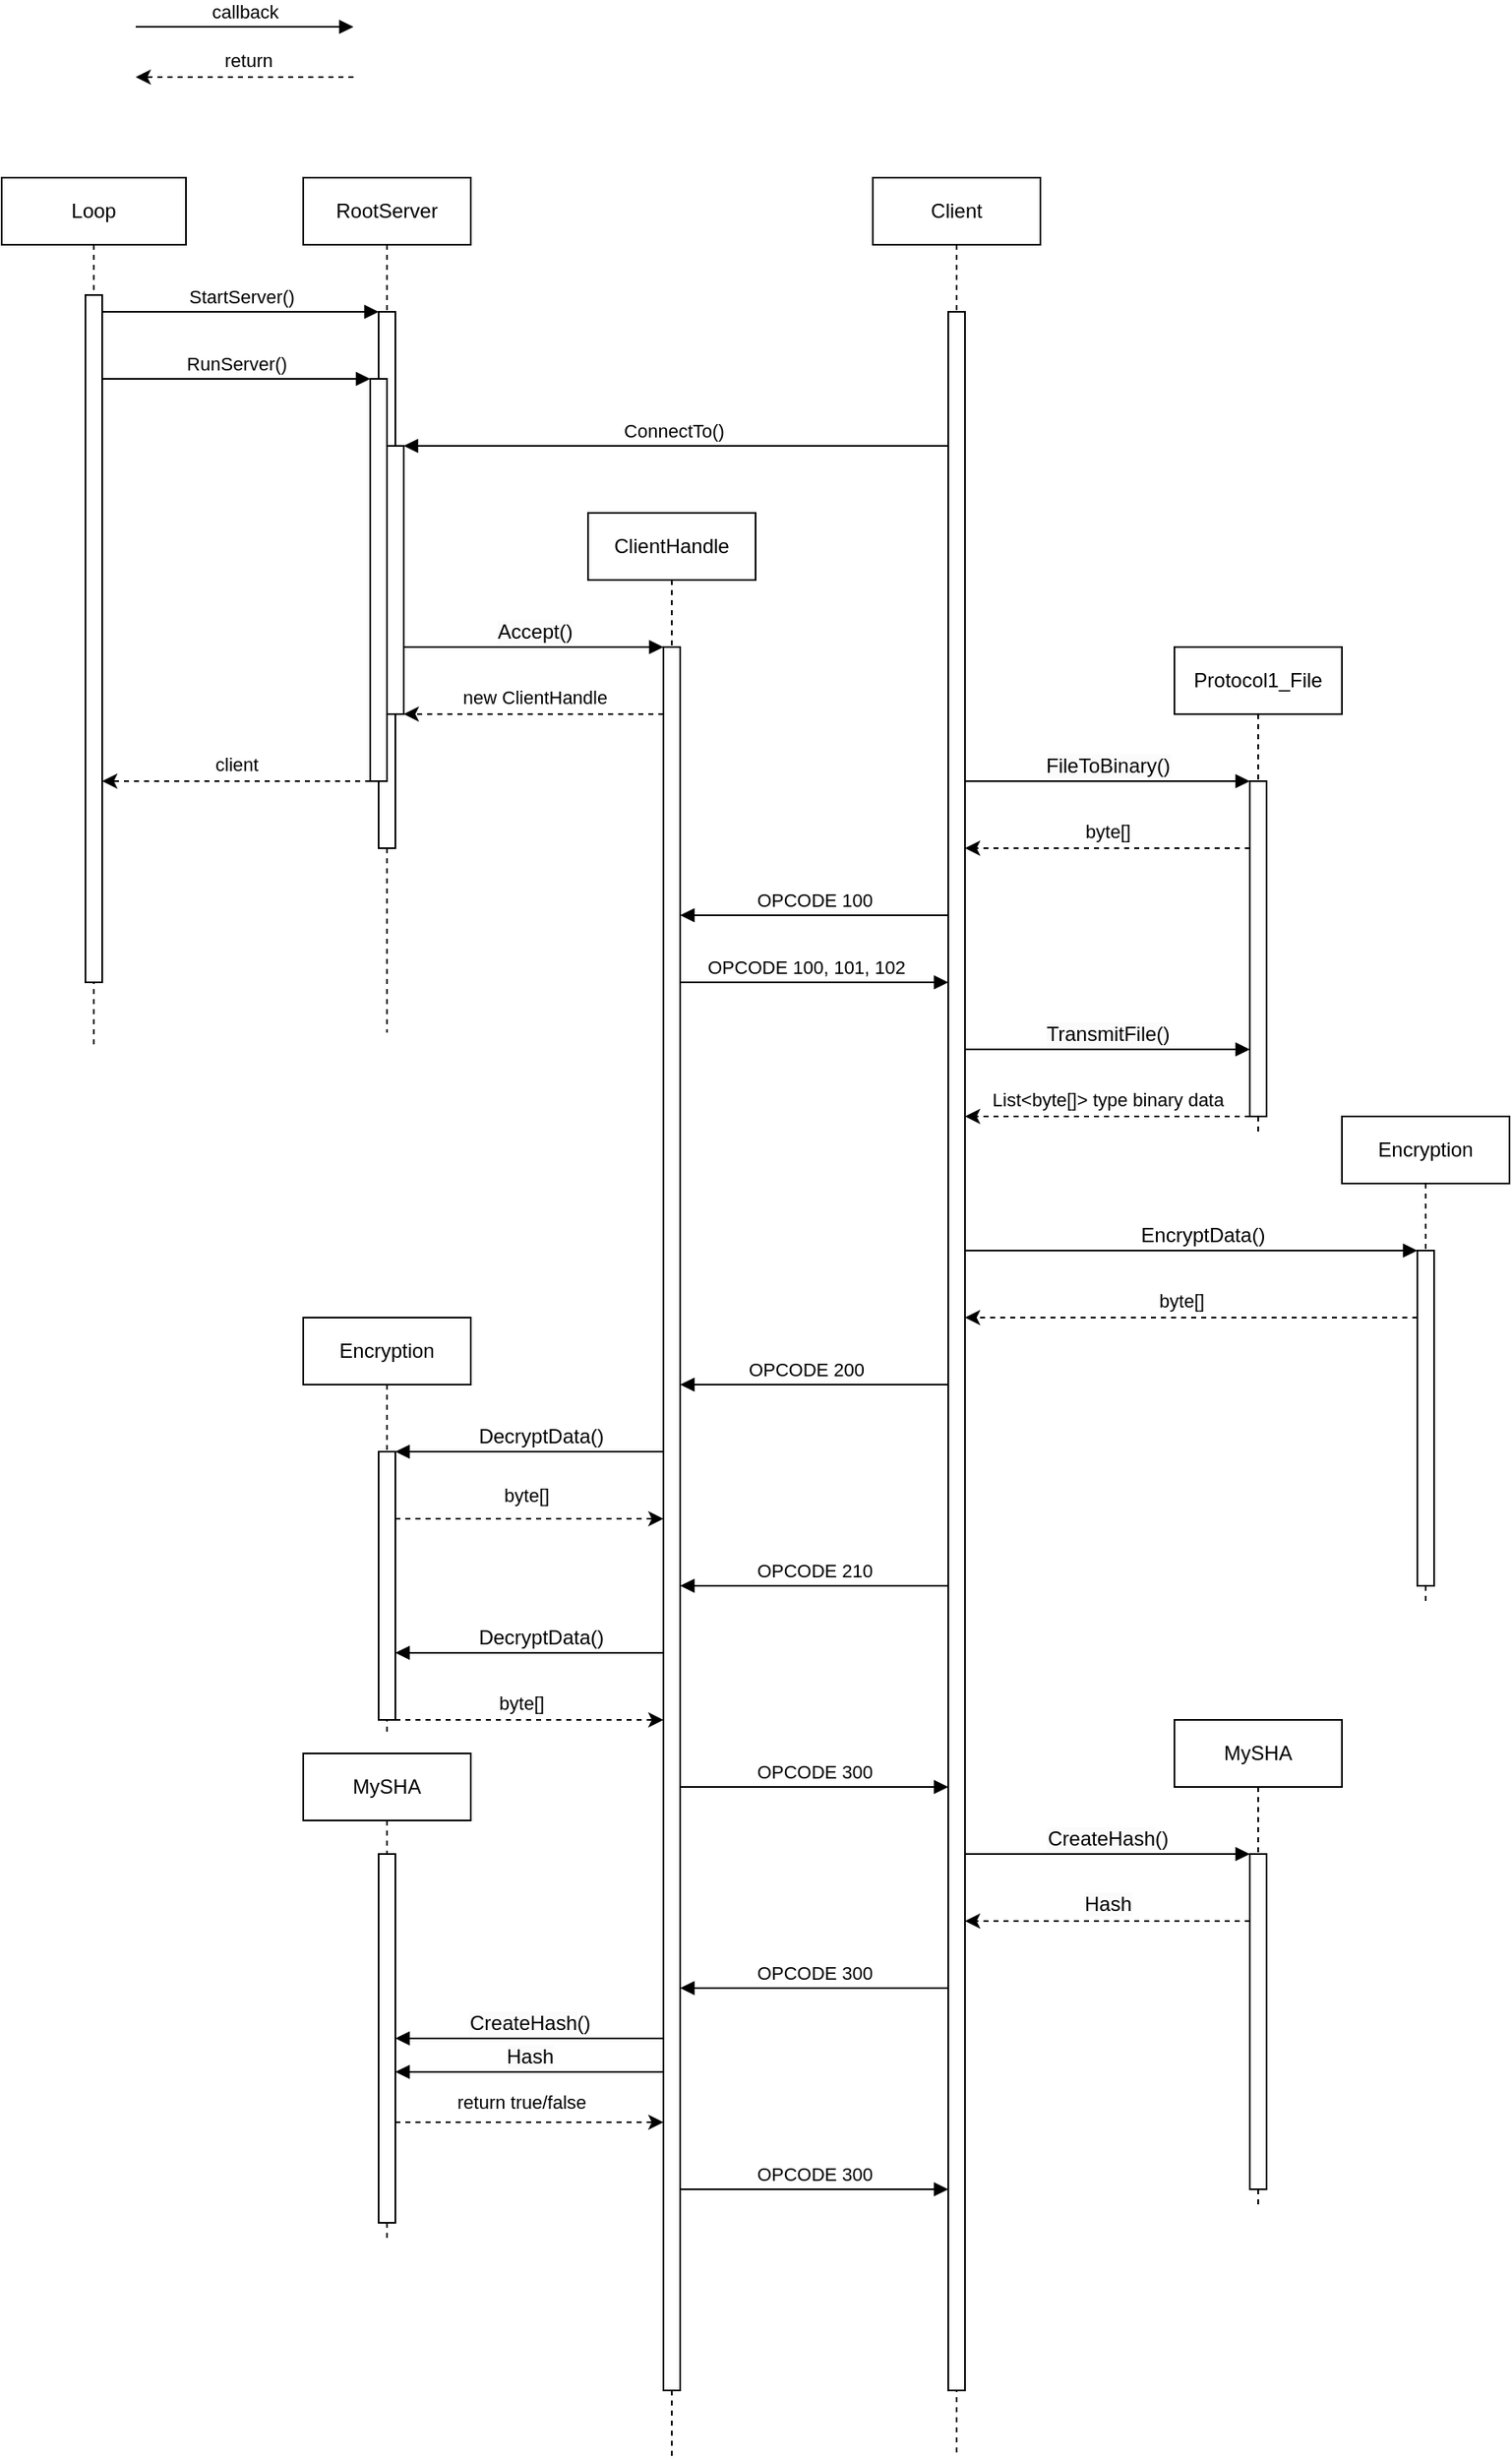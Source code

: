 <mxfile version="24.9.1">
  <diagram name="Page-1" id="2YBvvXClWsGukQMizWep">
    <mxGraphModel dx="2868" dy="1560" grid="1" gridSize="10" guides="1" tooltips="1" connect="1" arrows="1" fold="1" page="1" pageScale="1" pageWidth="850" pageHeight="1100" math="0" shadow="0">
      <root>
        <mxCell id="0" />
        <mxCell id="1" parent="0" />
        <mxCell id="aM9ryv3xv72pqoxQDRHE-1" value="Loop" style="shape=umlLifeline;perimeter=lifelinePerimeter;whiteSpace=wrap;html=1;container=0;dropTarget=0;collapsible=0;recursiveResize=0;outlineConnect=0;portConstraint=eastwest;newEdgeStyle={&quot;edgeStyle&quot;:&quot;elbowEdgeStyle&quot;,&quot;elbow&quot;:&quot;vertical&quot;,&quot;curved&quot;:0,&quot;rounded&quot;:0};" parent="1" vertex="1">
          <mxGeometry x="240" y="120" width="110" height="520" as="geometry" />
        </mxCell>
        <mxCell id="aM9ryv3xv72pqoxQDRHE-2" value="" style="html=1;points=[];perimeter=orthogonalPerimeter;outlineConnect=0;targetShapes=umlLifeline;portConstraint=eastwest;newEdgeStyle={&quot;edgeStyle&quot;:&quot;elbowEdgeStyle&quot;,&quot;elbow&quot;:&quot;vertical&quot;,&quot;curved&quot;:0,&quot;rounded&quot;:0};" parent="aM9ryv3xv72pqoxQDRHE-1" vertex="1">
          <mxGeometry x="50" y="70" width="10" height="410" as="geometry" />
        </mxCell>
        <mxCell id="aM9ryv3xv72pqoxQDRHE-5" value="RootServer" style="shape=umlLifeline;perimeter=lifelinePerimeter;whiteSpace=wrap;html=1;container=0;dropTarget=0;collapsible=0;recursiveResize=0;outlineConnect=0;portConstraint=eastwest;newEdgeStyle={&quot;edgeStyle&quot;:&quot;elbowEdgeStyle&quot;,&quot;elbow&quot;:&quot;vertical&quot;,&quot;curved&quot;:0,&quot;rounded&quot;:0};" parent="1" vertex="1">
          <mxGeometry x="420" y="120" width="100" height="510" as="geometry" />
        </mxCell>
        <mxCell id="aM9ryv3xv72pqoxQDRHE-6" value="" style="html=1;points=[];perimeter=orthogonalPerimeter;outlineConnect=0;targetShapes=umlLifeline;portConstraint=eastwest;newEdgeStyle={&quot;edgeStyle&quot;:&quot;elbowEdgeStyle&quot;,&quot;elbow&quot;:&quot;vertical&quot;,&quot;curved&quot;:0,&quot;rounded&quot;:0};" parent="aM9ryv3xv72pqoxQDRHE-5" vertex="1">
          <mxGeometry x="45" y="80" width="10" height="320" as="geometry" />
        </mxCell>
        <mxCell id="BWTJIb0yomok6V5Ke0bs-16" value="" style="html=1;points=[];perimeter=orthogonalPerimeter;outlineConnect=0;targetShapes=umlLifeline;portConstraint=eastwest;newEdgeStyle={&quot;edgeStyle&quot;:&quot;elbowEdgeStyle&quot;,&quot;elbow&quot;:&quot;vertical&quot;,&quot;curved&quot;:0,&quot;rounded&quot;:0};" parent="aM9ryv3xv72pqoxQDRHE-5" vertex="1">
          <mxGeometry x="40" y="120" width="10" height="240" as="geometry" />
        </mxCell>
        <mxCell id="BWTJIb0yomok6V5Ke0bs-19" value="" style="html=1;points=[];perimeter=orthogonalPerimeter;outlineConnect=0;targetShapes=umlLifeline;portConstraint=eastwest;newEdgeStyle={&quot;edgeStyle&quot;:&quot;elbowEdgeStyle&quot;,&quot;elbow&quot;:&quot;vertical&quot;,&quot;curved&quot;:0,&quot;rounded&quot;:0};" parent="aM9ryv3xv72pqoxQDRHE-5" vertex="1">
          <mxGeometry x="50" y="160" width="10" height="160" as="geometry" />
        </mxCell>
        <mxCell id="aM9ryv3xv72pqoxQDRHE-7" value="StartServer()" style="html=1;verticalAlign=bottom;endArrow=block;edgeStyle=elbowEdgeStyle;elbow=vertical;curved=0;rounded=0;" parent="1" source="aM9ryv3xv72pqoxQDRHE-2" target="aM9ryv3xv72pqoxQDRHE-6" edge="1">
          <mxGeometry relative="1" as="geometry">
            <mxPoint x="395" y="210" as="sourcePoint" />
            <Array as="points">
              <mxPoint x="380" y="200" />
            </Array>
          </mxGeometry>
        </mxCell>
        <mxCell id="aM9ryv3xv72pqoxQDRHE-9" value="callback" style="html=1;verticalAlign=bottom;endArrow=block;edgeStyle=elbowEdgeStyle;elbow=vertical;curved=0;rounded=0;" parent="1" edge="1">
          <mxGeometry relative="1" as="geometry">
            <mxPoint x="320" y="30" as="sourcePoint" />
            <Array as="points">
              <mxPoint x="430" y="30" />
            </Array>
            <mxPoint x="450" y="30" as="targetPoint" />
          </mxGeometry>
        </mxCell>
        <mxCell id="BWTJIb0yomok6V5Ke0bs-8" value="ClientHandle" style="shape=umlLifeline;perimeter=lifelinePerimeter;whiteSpace=wrap;html=1;container=0;dropTarget=0;collapsible=0;recursiveResize=0;outlineConnect=0;portConstraint=eastwest;newEdgeStyle={&quot;edgeStyle&quot;:&quot;elbowEdgeStyle&quot;,&quot;elbow&quot;:&quot;vertical&quot;,&quot;curved&quot;:0,&quot;rounded&quot;:0};" parent="1" vertex="1">
          <mxGeometry x="590" y="320" width="100" height="1160" as="geometry" />
        </mxCell>
        <mxCell id="BWTJIb0yomok6V5Ke0bs-9" value="" style="html=1;points=[];perimeter=orthogonalPerimeter;outlineConnect=0;targetShapes=umlLifeline;portConstraint=eastwest;newEdgeStyle={&quot;edgeStyle&quot;:&quot;elbowEdgeStyle&quot;,&quot;elbow&quot;:&quot;vertical&quot;,&quot;curved&quot;:0,&quot;rounded&quot;:0};" parent="BWTJIb0yomok6V5Ke0bs-8" vertex="1">
          <mxGeometry x="45" y="80" width="10" height="1040" as="geometry" />
        </mxCell>
        <mxCell id="BWTJIb0yomok6V5Ke0bs-10" value="Client" style="shape=umlLifeline;perimeter=lifelinePerimeter;whiteSpace=wrap;html=1;container=0;dropTarget=0;collapsible=0;recursiveResize=0;outlineConnect=0;portConstraint=eastwest;newEdgeStyle={&quot;edgeStyle&quot;:&quot;elbowEdgeStyle&quot;,&quot;elbow&quot;:&quot;vertical&quot;,&quot;curved&quot;:0,&quot;rounded&quot;:0};" parent="1" vertex="1">
          <mxGeometry x="760" y="120" width="100" height="1360" as="geometry" />
        </mxCell>
        <mxCell id="BWTJIb0yomok6V5Ke0bs-11" value="" style="html=1;points=[];perimeter=orthogonalPerimeter;outlineConnect=0;targetShapes=umlLifeline;portConstraint=eastwest;newEdgeStyle={&quot;edgeStyle&quot;:&quot;elbowEdgeStyle&quot;,&quot;elbow&quot;:&quot;vertical&quot;,&quot;curved&quot;:0,&quot;rounded&quot;:0};" parent="BWTJIb0yomok6V5Ke0bs-10" vertex="1">
          <mxGeometry x="45" y="80" width="10" height="1240" as="geometry" />
        </mxCell>
        <mxCell id="BWTJIb0yomok6V5Ke0bs-12" value="RunServer()" style="html=1;verticalAlign=bottom;endArrow=block;edgeStyle=elbowEdgeStyle;elbow=vertical;curved=0;rounded=0;entryX=0;entryY=0;entryDx=0;entryDy=0;" parent="1" source="aM9ryv3xv72pqoxQDRHE-2" edge="1">
          <mxGeometry relative="1" as="geometry">
            <mxPoint x="310" y="210" as="sourcePoint" />
            <Array as="points">
              <mxPoint x="390" y="240" />
            </Array>
            <mxPoint x="460" y="240" as="targetPoint" />
          </mxGeometry>
        </mxCell>
        <mxCell id="BWTJIb0yomok6V5Ke0bs-13" value="ConnectTo()" style="html=1;verticalAlign=bottom;endArrow=block;edgeStyle=elbowEdgeStyle;elbow=vertical;curved=0;rounded=0;" parent="1" source="BWTJIb0yomok6V5Ke0bs-11" target="BWTJIb0yomok6V5Ke0bs-19" edge="1">
          <mxGeometry x="0.011" relative="1" as="geometry">
            <mxPoint x="570" y="300" as="sourcePoint" />
            <Array as="points">
              <mxPoint x="550" y="280" />
            </Array>
            <mxPoint x="480" y="280" as="targetPoint" />
            <mxPoint as="offset" />
          </mxGeometry>
        </mxCell>
        <mxCell id="BWTJIb0yomok6V5Ke0bs-17" value="" style="endArrow=classic;html=1;rounded=0;dashed=1;" parent="1" source="BWTJIb0yomok6V5Ke0bs-16" target="aM9ryv3xv72pqoxQDRHE-2" edge="1">
          <mxGeometry width="50" height="50" relative="1" as="geometry">
            <mxPoint x="490" y="330" as="sourcePoint" />
            <mxPoint x="540" y="280" as="targetPoint" />
            <Array as="points">
              <mxPoint x="380" y="480" />
            </Array>
          </mxGeometry>
        </mxCell>
        <mxCell id="BWTJIb0yomok6V5Ke0bs-18" value="client" style="edgeLabel;html=1;align=center;verticalAlign=middle;resizable=0;points=[];" parent="BWTJIb0yomok6V5Ke0bs-17" vertex="1" connectable="0">
          <mxGeometry x="0.113" y="1" relative="1" as="geometry">
            <mxPoint x="9" y="-11" as="offset" />
          </mxGeometry>
        </mxCell>
        <mxCell id="BWTJIb0yomok6V5Ke0bs-20" value="&lt;span style=&quot;font-size: 12px; text-wrap-mode: wrap; background-color: rgb(251, 251, 251);&quot;&gt;Accept()&lt;/span&gt;" style="html=1;verticalAlign=bottom;endArrow=block;edgeStyle=elbowEdgeStyle;elbow=vertical;curved=0;rounded=0;" parent="1" source="BWTJIb0yomok6V5Ke0bs-19" target="BWTJIb0yomok6V5Ke0bs-9" edge="1">
          <mxGeometry x="-0.003" relative="1" as="geometry">
            <mxPoint x="310" y="210" as="sourcePoint" />
            <Array as="points">
              <mxPoint x="510" y="400" />
            </Array>
            <mxPoint x="475" y="210" as="targetPoint" />
            <mxPoint as="offset" />
          </mxGeometry>
        </mxCell>
        <mxCell id="BWTJIb0yomok6V5Ke0bs-21" value="" style="endArrow=classic;html=1;rounded=0;dashed=1;" parent="1" source="BWTJIb0yomok6V5Ke0bs-9" target="BWTJIb0yomok6V5Ke0bs-19" edge="1">
          <mxGeometry width="50" height="50" relative="1" as="geometry">
            <mxPoint x="470" y="330" as="sourcePoint" />
            <mxPoint x="310" y="330" as="targetPoint" />
            <Array as="points">
              <mxPoint x="590" y="440" />
            </Array>
          </mxGeometry>
        </mxCell>
        <mxCell id="BWTJIb0yomok6V5Ke0bs-22" value="new ClientHandle" style="edgeLabel;html=1;align=center;verticalAlign=middle;resizable=0;points=[];" parent="BWTJIb0yomok6V5Ke0bs-21" vertex="1" connectable="0">
          <mxGeometry x="0.113" y="1" relative="1" as="geometry">
            <mxPoint x="9" y="-11" as="offset" />
          </mxGeometry>
        </mxCell>
        <mxCell id="dHwghNjNQ53B7s980lVL-1" value="" style="endArrow=classic;html=1;rounded=0;dashed=1;" parent="1" edge="1">
          <mxGeometry width="50" height="50" relative="1" as="geometry">
            <mxPoint x="450" y="60" as="sourcePoint" />
            <mxPoint x="320" y="60" as="targetPoint" />
            <Array as="points">
              <mxPoint x="430" y="60" />
            </Array>
          </mxGeometry>
        </mxCell>
        <mxCell id="dHwghNjNQ53B7s980lVL-2" value="return" style="edgeLabel;html=1;align=center;verticalAlign=middle;resizable=0;points=[];" parent="dHwghNjNQ53B7s980lVL-1" vertex="1" connectable="0">
          <mxGeometry x="0.113" y="1" relative="1" as="geometry">
            <mxPoint x="9" y="-11" as="offset" />
          </mxGeometry>
        </mxCell>
        <mxCell id="dHwghNjNQ53B7s980lVL-3" value="OPCODE 100" style="html=1;verticalAlign=bottom;endArrow=block;edgeStyle=elbowEdgeStyle;elbow=vertical;curved=0;rounded=0;" parent="1" source="BWTJIb0yomok6V5Ke0bs-11" target="BWTJIb0yomok6V5Ke0bs-9" edge="1">
          <mxGeometry relative="1" as="geometry">
            <mxPoint x="630" y="500" as="sourcePoint" />
            <Array as="points">
              <mxPoint x="670" y="560" />
            </Array>
            <mxPoint x="795" y="500" as="targetPoint" />
          </mxGeometry>
        </mxCell>
        <mxCell id="dHwghNjNQ53B7s980lVL-4" value="OPCODE 100, 101, 102" style="html=1;verticalAlign=bottom;endArrow=block;edgeStyle=elbowEdgeStyle;elbow=vertical;curved=0;rounded=0;" parent="1" source="BWTJIb0yomok6V5Ke0bs-9" target="BWTJIb0yomok6V5Ke0bs-11" edge="1">
          <mxGeometry x="-0.062" relative="1" as="geometry">
            <mxPoint x="815" y="490" as="sourcePoint" />
            <Array as="points">
              <mxPoint x="760" y="600" />
            </Array>
            <mxPoint x="655" y="490" as="targetPoint" />
            <mxPoint as="offset" />
          </mxGeometry>
        </mxCell>
        <mxCell id="dHwghNjNQ53B7s980lVL-5" value="OPCODE 200" style="html=1;verticalAlign=bottom;endArrow=block;edgeStyle=elbowEdgeStyle;elbow=vertical;curved=0;rounded=0;" parent="1" source="BWTJIb0yomok6V5Ke0bs-11" target="BWTJIb0yomok6V5Ke0bs-9" edge="1">
          <mxGeometry x="0.062" relative="1" as="geometry">
            <mxPoint x="750" y="610" as="sourcePoint" />
            <Array as="points">
              <mxPoint x="680" y="840" />
            </Array>
            <mxPoint x="640" y="560" as="targetPoint" />
            <mxPoint as="offset" />
          </mxGeometry>
        </mxCell>
        <mxCell id="dHwghNjNQ53B7s980lVL-6" value="OPCODE 300" style="html=1;verticalAlign=bottom;endArrow=block;edgeStyle=elbowEdgeStyle;elbow=vertical;curved=0;rounded=0;" parent="1" source="BWTJIb0yomok6V5Ke0bs-11" target="BWTJIb0yomok6V5Ke0bs-9" edge="1">
          <mxGeometry relative="1" as="geometry">
            <mxPoint x="655" y="530" as="sourcePoint" />
            <Array as="points">
              <mxPoint x="760" y="1200" />
            </Array>
            <mxPoint x="710" y="600" as="targetPoint" />
            <mxPoint as="offset" />
          </mxGeometry>
        </mxCell>
        <mxCell id="dHwghNjNQ53B7s980lVL-7" value="OPCODE 300" style="html=1;verticalAlign=bottom;endArrow=block;edgeStyle=elbowEdgeStyle;elbow=vertical;curved=0;rounded=0;" parent="1" source="BWTJIb0yomok6V5Ke0bs-9" target="BWTJIb0yomok6V5Ke0bs-11" edge="1">
          <mxGeometry relative="1" as="geometry">
            <mxPoint x="655" y="650" as="sourcePoint" />
            <Array as="points">
              <mxPoint x="760" y="1320" />
            </Array>
            <mxPoint x="815" y="650" as="targetPoint" />
            <mxPoint as="offset" />
          </mxGeometry>
        </mxCell>
        <mxCell id="dHwghNjNQ53B7s980lVL-8" value="OPCODE 300" style="html=1;verticalAlign=bottom;endArrow=block;edgeStyle=elbowEdgeStyle;elbow=vertical;curved=0;rounded=0;" parent="1" source="BWTJIb0yomok6V5Ke0bs-9" target="BWTJIb0yomok6V5Ke0bs-11" edge="1">
          <mxGeometry relative="1" as="geometry">
            <mxPoint x="655" y="690" as="sourcePoint" />
            <Array as="points">
              <mxPoint x="730" y="1080" />
            </Array>
            <mxPoint x="815" y="690" as="targetPoint" />
            <mxPoint as="offset" />
          </mxGeometry>
        </mxCell>
        <mxCell id="dHwghNjNQ53B7s980lVL-11" value="Protocol1_File" style="shape=umlLifeline;perimeter=lifelinePerimeter;whiteSpace=wrap;html=1;container=0;dropTarget=0;collapsible=0;recursiveResize=0;outlineConnect=0;portConstraint=eastwest;newEdgeStyle={&quot;edgeStyle&quot;:&quot;elbowEdgeStyle&quot;,&quot;elbow&quot;:&quot;vertical&quot;,&quot;curved&quot;:0,&quot;rounded&quot;:0};" parent="1" vertex="1">
          <mxGeometry x="940" y="400" width="100" height="290" as="geometry" />
        </mxCell>
        <mxCell id="dHwghNjNQ53B7s980lVL-12" value="" style="html=1;points=[];perimeter=orthogonalPerimeter;outlineConnect=0;targetShapes=umlLifeline;portConstraint=eastwest;newEdgeStyle={&quot;edgeStyle&quot;:&quot;elbowEdgeStyle&quot;,&quot;elbow&quot;:&quot;vertical&quot;,&quot;curved&quot;:0,&quot;rounded&quot;:0};" parent="dHwghNjNQ53B7s980lVL-11" vertex="1">
          <mxGeometry x="45" y="80" width="10" height="200" as="geometry" />
        </mxCell>
        <mxCell id="dHwghNjNQ53B7s980lVL-13" value="&lt;span style=&quot;font-size: 12px; text-wrap-mode: wrap; background-color: rgb(251, 251, 251);&quot;&gt;FileToBinary()&lt;/span&gt;" style="html=1;verticalAlign=bottom;endArrow=block;edgeStyle=elbowEdgeStyle;elbow=vertical;curved=0;rounded=0;" parent="1" source="BWTJIb0yomok6V5Ke0bs-11" target="dHwghNjNQ53B7s980lVL-12" edge="1">
          <mxGeometry x="-0.003" relative="1" as="geometry">
            <mxPoint x="800" y="520" as="sourcePoint" />
            <Array as="points">
              <mxPoint x="860" y="480" />
            </Array>
            <mxPoint x="955" y="520" as="targetPoint" />
            <mxPoint as="offset" />
          </mxGeometry>
        </mxCell>
        <mxCell id="dHwghNjNQ53B7s980lVL-14" value="" style="endArrow=classic;html=1;rounded=0;dashed=1;" parent="1" source="dHwghNjNQ53B7s980lVL-12" target="BWTJIb0yomok6V5Ke0bs-11" edge="1">
          <mxGeometry width="50" height="50" relative="1" as="geometry">
            <mxPoint x="645" y="450" as="sourcePoint" />
            <mxPoint x="490" y="450" as="targetPoint" />
            <Array as="points">
              <mxPoint x="940" y="520" />
            </Array>
          </mxGeometry>
        </mxCell>
        <mxCell id="dHwghNjNQ53B7s980lVL-15" value="byte[]" style="edgeLabel;html=1;align=center;verticalAlign=middle;resizable=0;points=[];" parent="dHwghNjNQ53B7s980lVL-14" vertex="1" connectable="0">
          <mxGeometry x="0.113" y="1" relative="1" as="geometry">
            <mxPoint x="9" y="-11" as="offset" />
          </mxGeometry>
        </mxCell>
        <mxCell id="dHwghNjNQ53B7s980lVL-16" value="&lt;span style=&quot;font-size: 12px; text-wrap-mode: wrap; background-color: rgb(251, 251, 251);&quot;&gt;TransmitFile()&lt;/span&gt;" style="html=1;verticalAlign=bottom;endArrow=block;edgeStyle=elbowEdgeStyle;elbow=vertical;curved=0;rounded=0;" parent="1" source="BWTJIb0yomok6V5Ke0bs-11" target="dHwghNjNQ53B7s980lVL-12" edge="1">
          <mxGeometry x="-0.003" relative="1" as="geometry">
            <mxPoint x="820" y="570" as="sourcePoint" />
            <Array as="points">
              <mxPoint x="830" y="640" />
            </Array>
            <mxPoint x="990" y="570" as="targetPoint" />
            <mxPoint as="offset" />
          </mxGeometry>
        </mxCell>
        <mxCell id="dHwghNjNQ53B7s980lVL-17" value="" style="endArrow=classic;html=1;rounded=0;dashed=1;" parent="1" source="dHwghNjNQ53B7s980lVL-12" target="BWTJIb0yomok6V5Ke0bs-11" edge="1">
          <mxGeometry width="50" height="50" relative="1" as="geometry">
            <mxPoint x="995" y="560" as="sourcePoint" />
            <mxPoint x="825" y="560" as="targetPoint" />
            <Array as="points">
              <mxPoint x="920" y="680" />
            </Array>
          </mxGeometry>
        </mxCell>
        <mxCell id="dHwghNjNQ53B7s980lVL-18" value="List&amp;lt;byte[]&amp;gt; type binary data" style="edgeLabel;html=1;align=center;verticalAlign=middle;resizable=0;points=[];" parent="dHwghNjNQ53B7s980lVL-17" vertex="1" connectable="0">
          <mxGeometry x="0.113" y="1" relative="1" as="geometry">
            <mxPoint x="9" y="-11" as="offset" />
          </mxGeometry>
        </mxCell>
        <mxCell id="pczVk37zEd-j-2-A9qn--1" value="OPCODE 210" style="html=1;verticalAlign=bottom;endArrow=block;edgeStyle=elbowEdgeStyle;elbow=vertical;curved=0;rounded=0;" edge="1" parent="1" source="BWTJIb0yomok6V5Ke0bs-11" target="BWTJIb0yomok6V5Ke0bs-9">
          <mxGeometry relative="1" as="geometry">
            <mxPoint x="815" y="730" as="sourcePoint" />
            <Array as="points">
              <mxPoint x="750" y="960" />
            </Array>
            <mxPoint x="655" y="730" as="targetPoint" />
          </mxGeometry>
        </mxCell>
        <mxCell id="pczVk37zEd-j-2-A9qn--3" value="Encryption" style="shape=umlLifeline;perimeter=lifelinePerimeter;whiteSpace=wrap;html=1;container=0;dropTarget=0;collapsible=0;recursiveResize=0;outlineConnect=0;portConstraint=eastwest;newEdgeStyle={&quot;edgeStyle&quot;:&quot;elbowEdgeStyle&quot;,&quot;elbow&quot;:&quot;vertical&quot;,&quot;curved&quot;:0,&quot;rounded&quot;:0};" vertex="1" parent="1">
          <mxGeometry x="1040" y="680" width="100" height="290" as="geometry" />
        </mxCell>
        <mxCell id="pczVk37zEd-j-2-A9qn--4" value="" style="html=1;points=[];perimeter=orthogonalPerimeter;outlineConnect=0;targetShapes=umlLifeline;portConstraint=eastwest;newEdgeStyle={&quot;edgeStyle&quot;:&quot;elbowEdgeStyle&quot;,&quot;elbow&quot;:&quot;vertical&quot;,&quot;curved&quot;:0,&quot;rounded&quot;:0};" vertex="1" parent="pczVk37zEd-j-2-A9qn--3">
          <mxGeometry x="45" y="80" width="10" height="200" as="geometry" />
        </mxCell>
        <mxCell id="pczVk37zEd-j-2-A9qn--5" value="&lt;div&gt;&lt;span style=&quot;font-size: 12px; text-wrap-mode: wrap;&quot;&gt;&amp;nbsp; &amp;nbsp; EncryptData()&lt;/span&gt;&lt;/div&gt;" style="html=1;verticalAlign=bottom;endArrow=block;edgeStyle=elbowEdgeStyle;elbow=vertical;curved=0;rounded=0;" edge="1" parent="1" source="BWTJIb0yomok6V5Ke0bs-11" target="pczVk37zEd-j-2-A9qn--4">
          <mxGeometry x="-0.003" relative="1" as="geometry">
            <mxPoint x="825" y="650" as="sourcePoint" />
            <Array as="points">
              <mxPoint x="950" y="760" />
            </Array>
            <mxPoint x="995" y="650" as="targetPoint" />
            <mxPoint as="offset" />
          </mxGeometry>
        </mxCell>
        <mxCell id="pczVk37zEd-j-2-A9qn--6" value="" style="endArrow=classic;html=1;rounded=0;dashed=1;" edge="1" parent="1" source="pczVk37zEd-j-2-A9qn--4" target="BWTJIb0yomok6V5Ke0bs-11">
          <mxGeometry width="50" height="50" relative="1" as="geometry">
            <mxPoint x="995" y="530" as="sourcePoint" />
            <mxPoint x="825" y="530" as="targetPoint" />
            <Array as="points">
              <mxPoint x="960" y="800" />
            </Array>
          </mxGeometry>
        </mxCell>
        <mxCell id="pczVk37zEd-j-2-A9qn--7" value="byte[]" style="edgeLabel;html=1;align=center;verticalAlign=middle;resizable=0;points=[];" vertex="1" connectable="0" parent="pczVk37zEd-j-2-A9qn--6">
          <mxGeometry x="0.113" y="1" relative="1" as="geometry">
            <mxPoint x="9" y="-11" as="offset" />
          </mxGeometry>
        </mxCell>
        <mxCell id="pczVk37zEd-j-2-A9qn--8" value="MySHA" style="shape=umlLifeline;perimeter=lifelinePerimeter;whiteSpace=wrap;html=1;container=0;dropTarget=0;collapsible=0;recursiveResize=0;outlineConnect=0;portConstraint=eastwest;newEdgeStyle={&quot;edgeStyle&quot;:&quot;elbowEdgeStyle&quot;,&quot;elbow&quot;:&quot;vertical&quot;,&quot;curved&quot;:0,&quot;rounded&quot;:0};" vertex="1" parent="1">
          <mxGeometry x="420" y="1060" width="100" height="290" as="geometry" />
        </mxCell>
        <mxCell id="pczVk37zEd-j-2-A9qn--9" value="" style="html=1;points=[];perimeter=orthogonalPerimeter;outlineConnect=0;targetShapes=umlLifeline;portConstraint=eastwest;newEdgeStyle={&quot;edgeStyle&quot;:&quot;elbowEdgeStyle&quot;,&quot;elbow&quot;:&quot;vertical&quot;,&quot;curved&quot;:0,&quot;rounded&quot;:0};" vertex="1" parent="pczVk37zEd-j-2-A9qn--8">
          <mxGeometry x="45" y="60" width="10" height="220" as="geometry" />
        </mxCell>
        <mxCell id="pczVk37zEd-j-2-A9qn--10" value="Encryption" style="shape=umlLifeline;perimeter=lifelinePerimeter;whiteSpace=wrap;html=1;container=0;dropTarget=0;collapsible=0;recursiveResize=0;outlineConnect=0;portConstraint=eastwest;newEdgeStyle={&quot;edgeStyle&quot;:&quot;elbowEdgeStyle&quot;,&quot;elbow&quot;:&quot;vertical&quot;,&quot;curved&quot;:0,&quot;rounded&quot;:0};" vertex="1" parent="1">
          <mxGeometry x="420" y="800" width="100" height="250" as="geometry" />
        </mxCell>
        <mxCell id="pczVk37zEd-j-2-A9qn--11" value="" style="html=1;points=[];perimeter=orthogonalPerimeter;outlineConnect=0;targetShapes=umlLifeline;portConstraint=eastwest;newEdgeStyle={&quot;edgeStyle&quot;:&quot;elbowEdgeStyle&quot;,&quot;elbow&quot;:&quot;vertical&quot;,&quot;curved&quot;:0,&quot;rounded&quot;:0};" vertex="1" parent="pczVk37zEd-j-2-A9qn--10">
          <mxGeometry x="45" y="80" width="10" height="160" as="geometry" />
        </mxCell>
        <mxCell id="pczVk37zEd-j-2-A9qn--12" value="&lt;div&gt;&lt;span style=&quot;font-size: 12px; text-wrap-mode: wrap;&quot;&gt;&amp;nbsp; &amp;nbsp; DecryptData()&lt;/span&gt;&lt;/div&gt;" style="html=1;verticalAlign=bottom;endArrow=block;edgeStyle=elbowEdgeStyle;elbow=vertical;curved=0;rounded=0;" edge="1" parent="1" source="BWTJIb0yomok6V5Ke0bs-9" target="pczVk37zEd-j-2-A9qn--11">
          <mxGeometry x="-0.003" relative="1" as="geometry">
            <mxPoint x="825" y="770" as="sourcePoint" />
            <Array as="points">
              <mxPoint x="540" y="880" />
            </Array>
            <mxPoint x="510" y="880" as="targetPoint" />
            <mxPoint as="offset" />
          </mxGeometry>
        </mxCell>
        <mxCell id="pczVk37zEd-j-2-A9qn--13" value="" style="endArrow=classic;html=1;rounded=0;dashed=1;" edge="1" parent="1" source="pczVk37zEd-j-2-A9qn--11" target="BWTJIb0yomok6V5Ke0bs-9">
          <mxGeometry width="50" height="50" relative="1" as="geometry">
            <mxPoint x="760" y="920" as="sourcePoint" />
            <mxPoint x="490" y="920" as="targetPoint" />
            <Array as="points">
              <mxPoint x="635" y="920" />
            </Array>
          </mxGeometry>
        </mxCell>
        <mxCell id="pczVk37zEd-j-2-A9qn--15" value="byte[]" style="edgeLabel;html=1;align=center;verticalAlign=middle;resizable=0;points=[];" vertex="1" connectable="0" parent="1">
          <mxGeometry x="953.714" y="800" as="geometry">
            <mxPoint x="-401" y="106" as="offset" />
          </mxGeometry>
        </mxCell>
        <mxCell id="pczVk37zEd-j-2-A9qn--16" value="&lt;div&gt;&lt;span style=&quot;font-size: 12px; text-wrap-mode: wrap;&quot;&gt;&amp;nbsp; &amp;nbsp; DecryptData()&lt;/span&gt;&lt;/div&gt;" style="html=1;verticalAlign=bottom;endArrow=block;edgeStyle=elbowEdgeStyle;elbow=vertical;curved=0;rounded=0;" edge="1" parent="1" source="BWTJIb0yomok6V5Ke0bs-9" target="pczVk37zEd-j-2-A9qn--11">
          <mxGeometry x="-0.003" relative="1" as="geometry">
            <mxPoint x="645" y="890" as="sourcePoint" />
            <Array as="points">
              <mxPoint x="550" y="1000" />
            </Array>
            <mxPoint x="485" y="890" as="targetPoint" />
            <mxPoint as="offset" />
          </mxGeometry>
        </mxCell>
        <mxCell id="pczVk37zEd-j-2-A9qn--17" value="" style="endArrow=classic;html=1;rounded=0;dashed=1;" edge="1" parent="1" source="pczVk37zEd-j-2-A9qn--11" target="BWTJIb0yomok6V5Ke0bs-9">
          <mxGeometry width="50" height="50" relative="1" as="geometry">
            <mxPoint x="650" y="1040" as="sourcePoint" />
            <mxPoint x="610" y="1040" as="targetPoint" />
            <Array as="points">
              <mxPoint x="580" y="1040" />
            </Array>
          </mxGeometry>
        </mxCell>
        <mxCell id="pczVk37zEd-j-2-A9qn--18" value="byte[]" style="edgeLabel;html=1;align=center;verticalAlign=middle;resizable=0;points=[];" vertex="1" connectable="0" parent="pczVk37zEd-j-2-A9qn--17">
          <mxGeometry x="0.113" y="1" relative="1" as="geometry">
            <mxPoint x="-14" y="-9" as="offset" />
          </mxGeometry>
        </mxCell>
        <mxCell id="pczVk37zEd-j-2-A9qn--19" value="MySHA" style="shape=umlLifeline;perimeter=lifelinePerimeter;whiteSpace=wrap;html=1;container=0;dropTarget=0;collapsible=0;recursiveResize=0;outlineConnect=0;portConstraint=eastwest;newEdgeStyle={&quot;edgeStyle&quot;:&quot;elbowEdgeStyle&quot;,&quot;elbow&quot;:&quot;vertical&quot;,&quot;curved&quot;:0,&quot;rounded&quot;:0};" vertex="1" parent="1">
          <mxGeometry x="940" y="1040" width="100" height="290" as="geometry" />
        </mxCell>
        <mxCell id="pczVk37zEd-j-2-A9qn--20" value="" style="html=1;points=[];perimeter=orthogonalPerimeter;outlineConnect=0;targetShapes=umlLifeline;portConstraint=eastwest;newEdgeStyle={&quot;edgeStyle&quot;:&quot;elbowEdgeStyle&quot;,&quot;elbow&quot;:&quot;vertical&quot;,&quot;curved&quot;:0,&quot;rounded&quot;:0};" vertex="1" parent="pczVk37zEd-j-2-A9qn--19">
          <mxGeometry x="45" y="80" width="10" height="200" as="geometry" />
        </mxCell>
        <mxCell id="pczVk37zEd-j-2-A9qn--22" value="&lt;div&gt;&lt;span style=&quot;background-color: rgb(251, 251, 251); font-size: 12px; text-align: left; text-wrap-mode: wrap;&quot;&gt;CreateHash&lt;/span&gt;&lt;span style=&quot;font-size: 12px; text-wrap-mode: wrap;&quot;&gt;()&lt;/span&gt;&lt;/div&gt;" style="html=1;verticalAlign=bottom;endArrow=block;edgeStyle=elbowEdgeStyle;elbow=vertical;curved=0;rounded=0;" edge="1" parent="1" source="BWTJIb0yomok6V5Ke0bs-11" target="pczVk37zEd-j-2-A9qn--20">
          <mxGeometry x="-0.003" relative="1" as="geometry">
            <mxPoint x="830" y="1010" as="sourcePoint" />
            <Array as="points">
              <mxPoint x="950" y="1120" />
            </Array>
            <mxPoint x="1100" y="1010" as="targetPoint" />
            <mxPoint as="offset" />
          </mxGeometry>
        </mxCell>
        <mxCell id="pczVk37zEd-j-2-A9qn--23" value="" style="endArrow=classic;html=1;rounded=0;dashed=1;" edge="1" parent="1" source="pczVk37zEd-j-2-A9qn--20" target="BWTJIb0yomok6V5Ke0bs-11">
          <mxGeometry width="50" height="50" relative="1" as="geometry">
            <mxPoint x="980" y="1160" as="sourcePoint" />
            <mxPoint x="810" y="1160" as="targetPoint" />
            <Array as="points">
              <mxPoint x="935" y="1160" />
            </Array>
          </mxGeometry>
        </mxCell>
        <mxCell id="pczVk37zEd-j-2-A9qn--24" value="&lt;span style=&quot;font-size: 12px; text-align: left; text-wrap-mode: wrap; background-color: rgb(251, 251, 251);&quot;&gt;Hash&lt;/span&gt;" style="edgeLabel;html=1;align=center;verticalAlign=middle;resizable=0;points=[];" vertex="1" connectable="0" parent="pczVk37zEd-j-2-A9qn--23">
          <mxGeometry x="0.113" y="1" relative="1" as="geometry">
            <mxPoint x="9" y="-11" as="offset" />
          </mxGeometry>
        </mxCell>
        <mxCell id="pczVk37zEd-j-2-A9qn--26" value="&lt;div&gt;&lt;span style=&quot;background-color: rgb(251, 251, 251); font-size: 12px; text-align: left; text-wrap-mode: wrap;&quot;&gt;Hash&lt;/span&gt;&lt;/div&gt;" style="html=1;verticalAlign=bottom;endArrow=block;edgeStyle=elbowEdgeStyle;elbow=vertical;curved=0;rounded=0;" edge="1" parent="1" source="BWTJIb0yomok6V5Ke0bs-9" target="pczVk37zEd-j-2-A9qn--9">
          <mxGeometry x="-0.003" relative="1" as="geometry">
            <mxPoint x="470" y="1240" as="sourcePoint" />
            <Array as="points">
              <mxPoint x="600" y="1250" />
            </Array>
            <mxPoint x="540" y="1300" as="targetPoint" />
            <mxPoint as="offset" />
          </mxGeometry>
        </mxCell>
        <mxCell id="pczVk37zEd-j-2-A9qn--27" value="" style="endArrow=classic;html=1;rounded=0;dashed=1;" edge="1" parent="1" source="pczVk37zEd-j-2-A9qn--9" target="BWTJIb0yomok6V5Ke0bs-9">
          <mxGeometry width="50" height="50" relative="1" as="geometry">
            <mxPoint x="640" y="1280" as="sourcePoint" />
            <mxPoint x="470" y="1280" as="targetPoint" />
            <Array as="points">
              <mxPoint x="590" y="1280" />
            </Array>
          </mxGeometry>
        </mxCell>
        <mxCell id="pczVk37zEd-j-2-A9qn--28" value="return true/false" style="edgeLabel;html=1;align=center;verticalAlign=middle;resizable=0;points=[];" vertex="1" connectable="0" parent="pczVk37zEd-j-2-A9qn--27">
          <mxGeometry x="0.113" y="1" relative="1" as="geometry">
            <mxPoint x="-14" y="-11" as="offset" />
          </mxGeometry>
        </mxCell>
        <mxCell id="pczVk37zEd-j-2-A9qn--29" value="&lt;div&gt;&lt;span style=&quot;background-color: rgb(251, 251, 251); font-size: 12px; text-align: left; text-wrap-mode: wrap;&quot;&gt;CreateHash&lt;/span&gt;&lt;span style=&quot;font-size: 12px; text-wrap-mode: wrap;&quot;&gt;()&lt;/span&gt;&lt;/div&gt;" style="html=1;verticalAlign=bottom;endArrow=block;edgeStyle=elbowEdgeStyle;elbow=vertical;curved=0;rounded=0;" edge="1" parent="1" source="BWTJIb0yomok6V5Ke0bs-9" target="pczVk37zEd-j-2-A9qn--9">
          <mxGeometry x="-0.003" relative="1" as="geometry">
            <mxPoint x="650" y="1230" as="sourcePoint" />
            <Array as="points">
              <mxPoint x="580" y="1230" />
            </Array>
            <mxPoint x="820" y="1230" as="targetPoint" />
            <mxPoint as="offset" />
          </mxGeometry>
        </mxCell>
      </root>
    </mxGraphModel>
  </diagram>
</mxfile>
